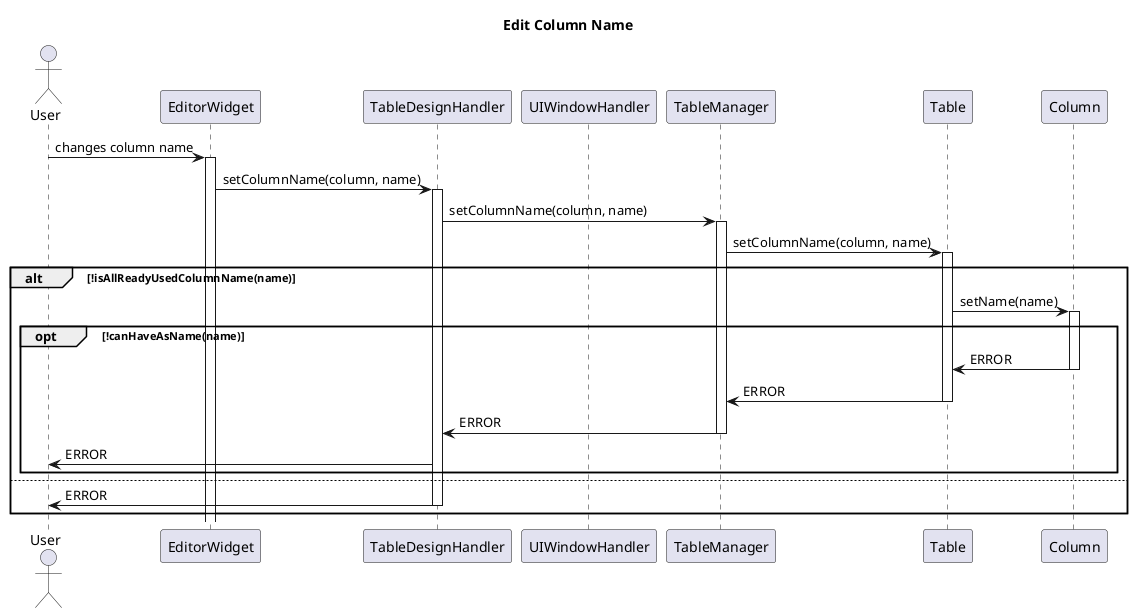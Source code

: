 @startuml
title Edit Column Name
Actor User


User -> EditorWidget: changes column name
activate EditorWidget
EditorWidget -> TableDesignHandler: setColumnName(column, name)
deactivate UIWindowHandler

activate TableDesignHandler
TableDesignHandler -> TableManager: setColumnName(column, name)
activate TableManager
TableManager -> Table: setColumnName(column, name)

activate Table
alt !isAllReadyUsedColumnName(name)
    Table -> Column: setName(name)
    activate Column

    opt !canHaveAsName(name)
        Column -> Table: ERROR
        deactivate Column
        Table -> TableManager: ERROR
        deactivate Table
        TableManager -> TableDesignHandler: ERROR
        deactivate TableManager
        TableDesignHandler -> User: ERROR
    end
else
TableDesignHandler -> User: ERROR
deactivate TableDesignHandler
end



@enduml